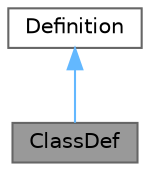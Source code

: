 digraph "ClassDef"
{
 // INTERACTIVE_SVG=YES
 // LATEX_PDF_SIZE
  bgcolor="transparent";
  edge [fontname=Helvetica,fontsize=10,labelfontname=Helvetica,labelfontsize=10];
  node [fontname=Helvetica,fontsize=10,shape=box,height=0.2,width=0.4];
  Node1 [label="ClassDef",height=0.2,width=0.4,color="gray40", fillcolor="grey60", style="filled", fontcolor="black",tooltip="A abstract class representing of a compound symbol."];
  Node2 -> Node1 [dir="back",color="steelblue1",style="solid"];
  Node2 [label="Definition",height=0.2,width=0.4,color="gray40", fillcolor="white", style="filled",URL="$d5/dcc/class_definition.html",tooltip="The common base class of all entity definitions found in the sources."];
}
